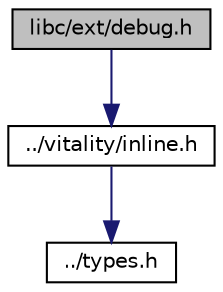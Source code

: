 digraph "libc/ext/debug.h"
{
  edge [fontname="Helvetica",fontsize="10",labelfontname="Helvetica",labelfontsize="10"];
  node [fontname="Helvetica",fontsize="10",shape=record];
  Node0 [label="libc/ext/debug.h",height=0.2,width=0.4,color="black", fillcolor="grey75", style="filled", fontcolor="black"];
  Node0 -> Node1 [color="midnightblue",fontsize="10",style="solid",fontname="Helvetica"];
  Node1 [label="../vitality/inline.h",height=0.2,width=0.4,color="black", fillcolor="white", style="filled",URL="$a00158.html"];
  Node1 -> Node2 [color="midnightblue",fontsize="10",style="solid",fontname="Helvetica"];
  Node2 [label="../types.h",height=0.2,width=0.4,color="black", fillcolor="white", style="filled",URL="$a00134.html"];
}
